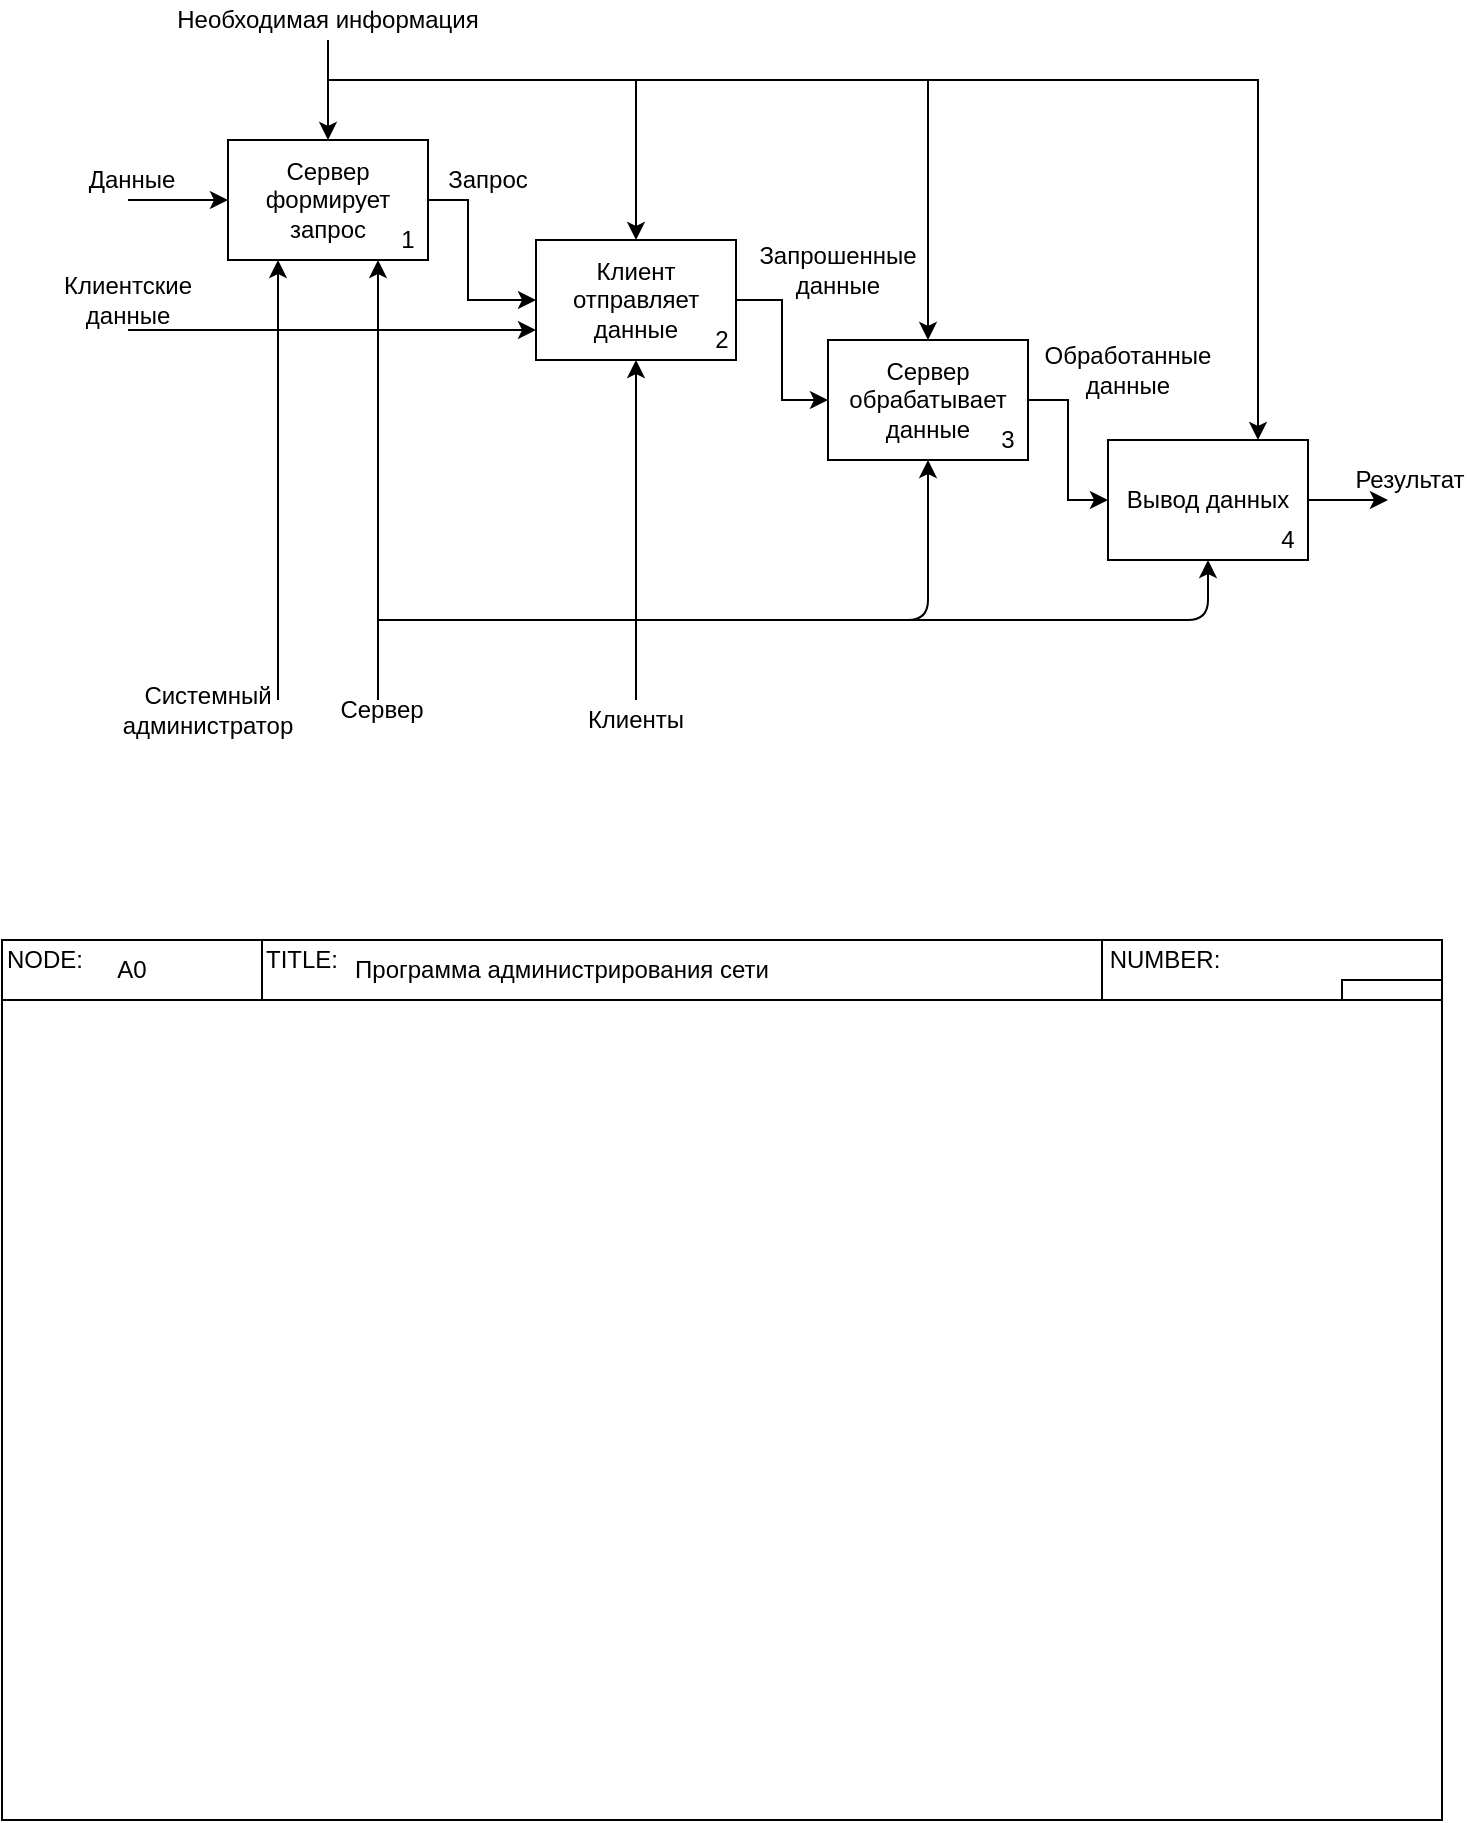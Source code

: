 <mxfile version="13.0.1" type="github">
  <diagram id="AoLe5V4ISyPj-6RMyFMR" name="Страница 1">
    <mxGraphModel dx="1067" dy="728" grid="1" gridSize="10" guides="1" tooltips="1" connect="1" arrows="1" fold="1" page="1" pageScale="1" pageWidth="827" pageHeight="1169" math="0" shadow="0">
      <root>
        <mxCell id="0" />
        <mxCell id="1" parent="0" />
        <mxCell id="pFTF1I5AWca8MZ5ZyV97-28" style="edgeStyle=orthogonalEdgeStyle;rounded=0;orthogonalLoop=1;jettySize=auto;html=1;exitX=1;exitY=0.5;exitDx=0;exitDy=0;entryX=0;entryY=0.5;entryDx=0;entryDy=0;" parent="1" source="pFTF1I5AWca8MZ5ZyV97-1" target="pFTF1I5AWca8MZ5ZyV97-18" edge="1">
          <mxGeometry relative="1" as="geometry">
            <Array as="points">
              <mxPoint x="280" y="220" />
              <mxPoint x="280" y="270" />
            </Array>
          </mxGeometry>
        </mxCell>
        <mxCell id="pFTF1I5AWca8MZ5ZyV97-1" value="Сервер формирует запрос" style="rounded=0;whiteSpace=wrap;html=1;" parent="1" vertex="1">
          <mxGeometry x="160" y="190" width="100" height="60" as="geometry" />
        </mxCell>
        <mxCell id="pFTF1I5AWca8MZ5ZyV97-4" value="1" style="text;html=1;strokeColor=none;fillColor=none;align=center;verticalAlign=middle;whiteSpace=wrap;rounded=0;" parent="1" vertex="1">
          <mxGeometry x="240" y="230" width="20" height="20" as="geometry" />
        </mxCell>
        <mxCell id="pFTF1I5AWca8MZ5ZyV97-30" style="edgeStyle=orthogonalEdgeStyle;rounded=0;orthogonalLoop=1;jettySize=auto;html=1;exitX=1;exitY=0.5;exitDx=0;exitDy=0;entryX=0;entryY=0.5;entryDx=0;entryDy=0;" parent="1" source="pFTF1I5AWca8MZ5ZyV97-11" target="pFTF1I5AWca8MZ5ZyV97-17" edge="1">
          <mxGeometry relative="1" as="geometry" />
        </mxCell>
        <mxCell id="pFTF1I5AWca8MZ5ZyV97-11" value="Сервер обрабатывает данные" style="rounded=0;whiteSpace=wrap;html=1;" parent="1" vertex="1">
          <mxGeometry x="460" y="290" width="100" height="60" as="geometry" />
        </mxCell>
        <mxCell id="pFTF1I5AWca8MZ5ZyV97-16" value="3" style="text;html=1;strokeColor=none;fillColor=none;align=center;verticalAlign=middle;whiteSpace=wrap;rounded=0;" parent="1" vertex="1">
          <mxGeometry x="540" y="330" width="20" height="20" as="geometry" />
        </mxCell>
        <mxCell id="pFTF1I5AWca8MZ5ZyV97-34" style="edgeStyle=orthogonalEdgeStyle;rounded=0;orthogonalLoop=1;jettySize=auto;html=1;exitX=1;exitY=0.5;exitDx=0;exitDy=0;" parent="1" source="pFTF1I5AWca8MZ5ZyV97-17" edge="1">
          <mxGeometry relative="1" as="geometry">
            <mxPoint x="740" y="370" as="targetPoint" />
          </mxGeometry>
        </mxCell>
        <mxCell id="pFTF1I5AWca8MZ5ZyV97-17" value="Вывод данных" style="rounded=0;whiteSpace=wrap;html=1;" parent="1" vertex="1">
          <mxGeometry x="600" y="340" width="100" height="60" as="geometry" />
        </mxCell>
        <mxCell id="pFTF1I5AWca8MZ5ZyV97-29" style="edgeStyle=orthogonalEdgeStyle;rounded=0;orthogonalLoop=1;jettySize=auto;html=1;exitX=1;exitY=0.5;exitDx=0;exitDy=0;entryX=0;entryY=0.5;entryDx=0;entryDy=0;" parent="1" source="pFTF1I5AWca8MZ5ZyV97-18" target="pFTF1I5AWca8MZ5ZyV97-11" edge="1">
          <mxGeometry relative="1" as="geometry" />
        </mxCell>
        <mxCell id="pFTF1I5AWca8MZ5ZyV97-18" value="Клиент отправляет данные" style="rounded=0;whiteSpace=wrap;html=1;" parent="1" vertex="1">
          <mxGeometry x="314" y="240" width="100" height="60" as="geometry" />
        </mxCell>
        <mxCell id="pFTF1I5AWca8MZ5ZyV97-23" value="4" style="text;html=1;strokeColor=none;fillColor=none;align=center;verticalAlign=middle;whiteSpace=wrap;rounded=0;" parent="1" vertex="1">
          <mxGeometry x="680" y="380" width="20" height="20" as="geometry" />
        </mxCell>
        <mxCell id="pFTF1I5AWca8MZ5ZyV97-37" value="Запрошенные данные" style="text;html=1;strokeColor=none;fillColor=none;align=center;verticalAlign=middle;whiteSpace=wrap;rounded=0;" parent="1" vertex="1">
          <mxGeometry x="430" y="240" width="70" height="30" as="geometry" />
        </mxCell>
        <mxCell id="pFTF1I5AWca8MZ5ZyV97-39" value="Обработанные данные" style="text;html=1;strokeColor=none;fillColor=none;align=center;verticalAlign=middle;whiteSpace=wrap;rounded=0;" parent="1" vertex="1">
          <mxGeometry x="570" y="290" width="80" height="30" as="geometry" />
        </mxCell>
        <mxCell id="_xuUnCpznHpjHD1AKO5b-28" style="edgeStyle=orthogonalEdgeStyle;rounded=0;orthogonalLoop=1;jettySize=auto;html=1;exitX=0.5;exitY=1;exitDx=0;exitDy=0;entryX=0.5;entryY=0;entryDx=0;entryDy=0;" edge="1" parent="1" source="pFTF1I5AWca8MZ5ZyV97-41" target="pFTF1I5AWca8MZ5ZyV97-1">
          <mxGeometry relative="1" as="geometry" />
        </mxCell>
        <mxCell id="_xuUnCpznHpjHD1AKO5b-29" style="edgeStyle=orthogonalEdgeStyle;rounded=0;orthogonalLoop=1;jettySize=auto;html=1;exitX=0.5;exitY=1;exitDx=0;exitDy=0;entryX=0.5;entryY=0;entryDx=0;entryDy=0;" edge="1" parent="1" source="pFTF1I5AWca8MZ5ZyV97-41" target="pFTF1I5AWca8MZ5ZyV97-18">
          <mxGeometry relative="1" as="geometry">
            <Array as="points">
              <mxPoint x="210" y="160" />
              <mxPoint x="364" y="160" />
            </Array>
          </mxGeometry>
        </mxCell>
        <mxCell id="_xuUnCpznHpjHD1AKO5b-30" style="edgeStyle=orthogonalEdgeStyle;rounded=0;orthogonalLoop=1;jettySize=auto;html=1;exitX=0.5;exitY=1;exitDx=0;exitDy=0;entryX=0.5;entryY=0;entryDx=0;entryDy=0;" edge="1" parent="1" source="pFTF1I5AWca8MZ5ZyV97-41" target="pFTF1I5AWca8MZ5ZyV97-11">
          <mxGeometry relative="1" as="geometry">
            <Array as="points">
              <mxPoint x="210" y="160" />
              <mxPoint x="510" y="160" />
            </Array>
          </mxGeometry>
        </mxCell>
        <mxCell id="_xuUnCpznHpjHD1AKO5b-31" style="edgeStyle=orthogonalEdgeStyle;rounded=0;orthogonalLoop=1;jettySize=auto;html=1;exitX=0.5;exitY=1;exitDx=0;exitDy=0;entryX=0.75;entryY=0;entryDx=0;entryDy=0;" edge="1" parent="1" source="pFTF1I5AWca8MZ5ZyV97-41" target="pFTF1I5AWca8MZ5ZyV97-17">
          <mxGeometry relative="1" as="geometry">
            <Array as="points">
              <mxPoint x="210" y="160" />
              <mxPoint x="675" y="160" />
            </Array>
          </mxGeometry>
        </mxCell>
        <mxCell id="pFTF1I5AWca8MZ5ZyV97-41" value="Необходимая информация" style="text;html=1;strokeColor=none;fillColor=none;align=center;verticalAlign=middle;whiteSpace=wrap;rounded=0;" parent="1" vertex="1">
          <mxGeometry x="130" y="120" width="160" height="20" as="geometry" />
        </mxCell>
        <mxCell id="pFTF1I5AWca8MZ5ZyV97-42" value="Данные" style="text;html=1;strokeColor=none;fillColor=none;align=center;verticalAlign=middle;whiteSpace=wrap;rounded=0;" parent="1" vertex="1">
          <mxGeometry x="92" y="200" width="40" height="20" as="geometry" />
        </mxCell>
        <mxCell id="pFTF1I5AWca8MZ5ZyV97-43" value="" style="endArrow=classic;html=1;entryX=0;entryY=0.5;entryDx=0;entryDy=0;" parent="1" target="pFTF1I5AWca8MZ5ZyV97-1" edge="1">
          <mxGeometry width="50" height="50" relative="1" as="geometry">
            <mxPoint x="110" y="220" as="sourcePoint" />
            <mxPoint x="130" y="240" as="targetPoint" />
          </mxGeometry>
        </mxCell>
        <mxCell id="pFTF1I5AWca8MZ5ZyV97-49" value="Результат" style="text;html=1;strokeColor=none;fillColor=none;align=center;verticalAlign=middle;whiteSpace=wrap;rounded=0;" parent="1" vertex="1">
          <mxGeometry x="722" y="350" width="58" height="20" as="geometry" />
        </mxCell>
        <mxCell id="X1KBWUIIKqeDnerTApMN-12" value="Системный администратор" style="text;html=1;strokeColor=none;fillColor=none;align=center;verticalAlign=middle;whiteSpace=wrap;rounded=0;" parent="1" vertex="1">
          <mxGeometry x="110" y="460" width="80" height="30" as="geometry" />
        </mxCell>
        <mxCell id="X1KBWUIIKqeDnerTApMN-13" value="Сервер" style="text;html=1;strokeColor=none;fillColor=none;align=center;verticalAlign=middle;whiteSpace=wrap;rounded=0;" parent="1" vertex="1">
          <mxGeometry x="217" y="465" width="40" height="20" as="geometry" />
        </mxCell>
        <mxCell id="X1KBWUIIKqeDnerTApMN-15" value="2" style="text;html=1;strokeColor=none;fillColor=none;align=center;verticalAlign=middle;whiteSpace=wrap;rounded=0;" parent="1" vertex="1">
          <mxGeometry x="400" y="280" width="14" height="20" as="geometry" />
        </mxCell>
        <mxCell id="X1KBWUIIKqeDnerTApMN-17" value="" style="rounded=0;whiteSpace=wrap;html=1;fillColor=none;" parent="1" vertex="1">
          <mxGeometry x="47" y="620" width="720" height="410" as="geometry" />
        </mxCell>
        <mxCell id="X1KBWUIIKqeDnerTApMN-18" value="" style="rounded=0;whiteSpace=wrap;html=1;fillColor=none;" parent="1" vertex="1">
          <mxGeometry x="47" y="590" width="720" height="30" as="geometry" />
        </mxCell>
        <mxCell id="X1KBWUIIKqeDnerTApMN-19" value="" style="rounded=0;whiteSpace=wrap;html=1;fillColor=none;" parent="1" vertex="1">
          <mxGeometry x="597" y="590" width="170" height="30" as="geometry" />
        </mxCell>
        <mxCell id="X1KBWUIIKqeDnerTApMN-20" value="" style="rounded=0;whiteSpace=wrap;html=1;fillColor=none;" parent="1" vertex="1">
          <mxGeometry x="47" y="590" width="130" height="30" as="geometry" />
        </mxCell>
        <mxCell id="X1KBWUIIKqeDnerTApMN-21" value="NODE:" style="text;html=1;strokeColor=none;fillColor=none;align=center;verticalAlign=middle;whiteSpace=wrap;rounded=0;" parent="1" vertex="1">
          <mxGeometry x="47" y="590" width="43" height="20" as="geometry" />
        </mxCell>
        <mxCell id="X1KBWUIIKqeDnerTApMN-22" value="A0" style="text;html=1;strokeColor=none;fillColor=none;align=center;verticalAlign=middle;whiteSpace=wrap;rounded=0;" parent="1" vertex="1">
          <mxGeometry x="92" y="595" width="40" height="20" as="geometry" />
        </mxCell>
        <mxCell id="X1KBWUIIKqeDnerTApMN-23" value="TITLE:" style="text;html=1;strokeColor=none;fillColor=none;align=center;verticalAlign=middle;whiteSpace=wrap;rounded=0;" parent="1" vertex="1">
          <mxGeometry x="177" y="590" width="40" height="20" as="geometry" />
        </mxCell>
        <mxCell id="X1KBWUIIKqeDnerTApMN-25" value="NUMBER:" style="text;html=1;strokeColor=none;fillColor=none;align=center;verticalAlign=middle;whiteSpace=wrap;rounded=0;" parent="1" vertex="1">
          <mxGeometry x="597" y="590" width="63" height="20" as="geometry" />
        </mxCell>
        <mxCell id="X1KBWUIIKqeDnerTApMN-26" value="" style="rounded=0;whiteSpace=wrap;html=1;fillColor=none;" parent="1" vertex="1">
          <mxGeometry x="717" y="610" width="50" height="10" as="geometry" />
        </mxCell>
        <mxCell id="_xuUnCpznHpjHD1AKO5b-32" style="edgeStyle=orthogonalEdgeStyle;rounded=0;orthogonalLoop=1;jettySize=auto;html=1;entryX=0.5;entryY=1;entryDx=0;entryDy=0;exitX=0.5;exitY=0;exitDx=0;exitDy=0;" edge="1" parent="1" source="DwWxU6lLQeuU-5s9yN27-1" target="pFTF1I5AWca8MZ5ZyV97-18">
          <mxGeometry relative="1" as="geometry">
            <mxPoint x="389" y="470" as="sourcePoint" />
            <Array as="points" />
          </mxGeometry>
        </mxCell>
        <mxCell id="DwWxU6lLQeuU-5s9yN27-1" value="Клиенты" style="text;html=1;strokeColor=none;fillColor=none;align=center;verticalAlign=middle;whiteSpace=wrap;rounded=0;" parent="1" vertex="1">
          <mxGeometry x="339" y="470" width="50" height="20" as="geometry" />
        </mxCell>
        <mxCell id="DwWxU6lLQeuU-5s9yN27-12" value="Запрос" style="text;html=1;strokeColor=none;fillColor=none;align=center;verticalAlign=middle;whiteSpace=wrap;rounded=0;" parent="1" vertex="1">
          <mxGeometry x="270" y="200" width="40" height="20" as="geometry" />
        </mxCell>
        <mxCell id="WjetxHt92gpi3S8SBkir-2" value="Программа администрирования сети" style="text;html=1;strokeColor=none;fillColor=none;align=center;verticalAlign=middle;whiteSpace=wrap;rounded=0;shadow=0;" parent="1" vertex="1">
          <mxGeometry x="217" y="595" width="220" height="20" as="geometry" />
        </mxCell>
        <mxCell id="_xuUnCpznHpjHD1AKO5b-51" value="" style="endArrow=classic;html=1;entryX=0.75;entryY=1;entryDx=0;entryDy=0;" edge="1" parent="1" target="pFTF1I5AWca8MZ5ZyV97-1">
          <mxGeometry width="50" height="50" relative="1" as="geometry">
            <mxPoint x="235" y="470" as="sourcePoint" />
            <mxPoint x="440" y="300" as="targetPoint" />
          </mxGeometry>
        </mxCell>
        <mxCell id="_xuUnCpznHpjHD1AKO5b-54" value="" style="endArrow=classic;html=1;entryX=0.5;entryY=1;entryDx=0;entryDy=0;" edge="1" parent="1" target="pFTF1I5AWca8MZ5ZyV97-17">
          <mxGeometry width="50" height="50" relative="1" as="geometry">
            <mxPoint x="235" y="430" as="sourcePoint" />
            <mxPoint x="440" y="300" as="targetPoint" />
            <Array as="points">
              <mxPoint x="650" y="430" />
            </Array>
          </mxGeometry>
        </mxCell>
        <mxCell id="_xuUnCpznHpjHD1AKO5b-55" value="" style="endArrow=classic;html=1;entryX=0.5;entryY=1;entryDx=0;entryDy=0;" edge="1" parent="1" target="pFTF1I5AWca8MZ5ZyV97-11">
          <mxGeometry width="50" height="50" relative="1" as="geometry">
            <mxPoint x="240" y="430.0" as="sourcePoint" />
            <mxPoint x="655" y="400.0" as="targetPoint" />
            <Array as="points">
              <mxPoint x="510" y="430" />
            </Array>
          </mxGeometry>
        </mxCell>
        <mxCell id="_xuUnCpznHpjHD1AKO5b-57" value="" style="endArrow=classic;html=1;entryX=0.25;entryY=1;entryDx=0;entryDy=0;" edge="1" parent="1" target="pFTF1I5AWca8MZ5ZyV97-1">
          <mxGeometry width="50" height="50" relative="1" as="geometry">
            <mxPoint x="185" y="470" as="sourcePoint" />
            <mxPoint x="440" y="300" as="targetPoint" />
          </mxGeometry>
        </mxCell>
        <mxCell id="_xuUnCpznHpjHD1AKO5b-60" value="" style="endArrow=classic;html=1;entryX=0;entryY=0.75;entryDx=0;entryDy=0;" edge="1" parent="1" target="pFTF1I5AWca8MZ5ZyV97-18">
          <mxGeometry width="50" height="50" relative="1" as="geometry">
            <mxPoint x="110" y="285" as="sourcePoint" />
            <mxPoint x="142" y="289.31" as="targetPoint" />
          </mxGeometry>
        </mxCell>
        <mxCell id="_xuUnCpznHpjHD1AKO5b-61" value="Клиентские данные" style="text;html=1;strokeColor=none;fillColor=none;align=center;verticalAlign=middle;whiteSpace=wrap;rounded=0;" vertex="1" parent="1">
          <mxGeometry x="90" y="260" width="40" height="20" as="geometry" />
        </mxCell>
      </root>
    </mxGraphModel>
  </diagram>
</mxfile>
